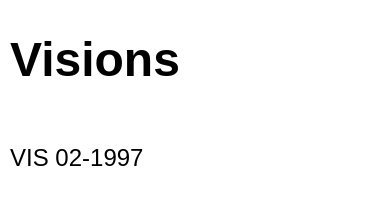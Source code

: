 <mxfile version="20.8.11" type="github">
  <diagram name="Page-1" id="aRESo3SaYB-nwoUXMpyA">
    <mxGraphModel dx="1709" dy="2023" grid="1" gridSize="10" guides="1" tooltips="1" connect="1" arrows="1" fold="1" page="1" pageScale="1" pageWidth="850" pageHeight="1100" math="0" shadow="0">
      <root>
        <mxCell id="0" />
        <mxCell id="1" parent="0" />
        <mxCell id="7zWZa1i-gxuSiSrAHKnu-1" value="&lt;h1&gt;&lt;span style=&quot;background-color: initial;&quot;&gt;Visions&lt;/span&gt;&lt;/h1&gt;&lt;h1&gt;&lt;span style=&quot;background-color: initial; font-size: 12px; font-weight: normal;&quot;&gt;VIS 02-1997&lt;/span&gt;&lt;br&gt;&lt;/h1&gt;" style="text;html=1;strokeColor=none;fillColor=none;spacing=5;spacingTop=-20;whiteSpace=wrap;overflow=hidden;rounded=0;" vertex="1" parent="1">
          <mxGeometry width="190" height="90" as="geometry" />
        </mxCell>
      </root>
    </mxGraphModel>
  </diagram>
</mxfile>
